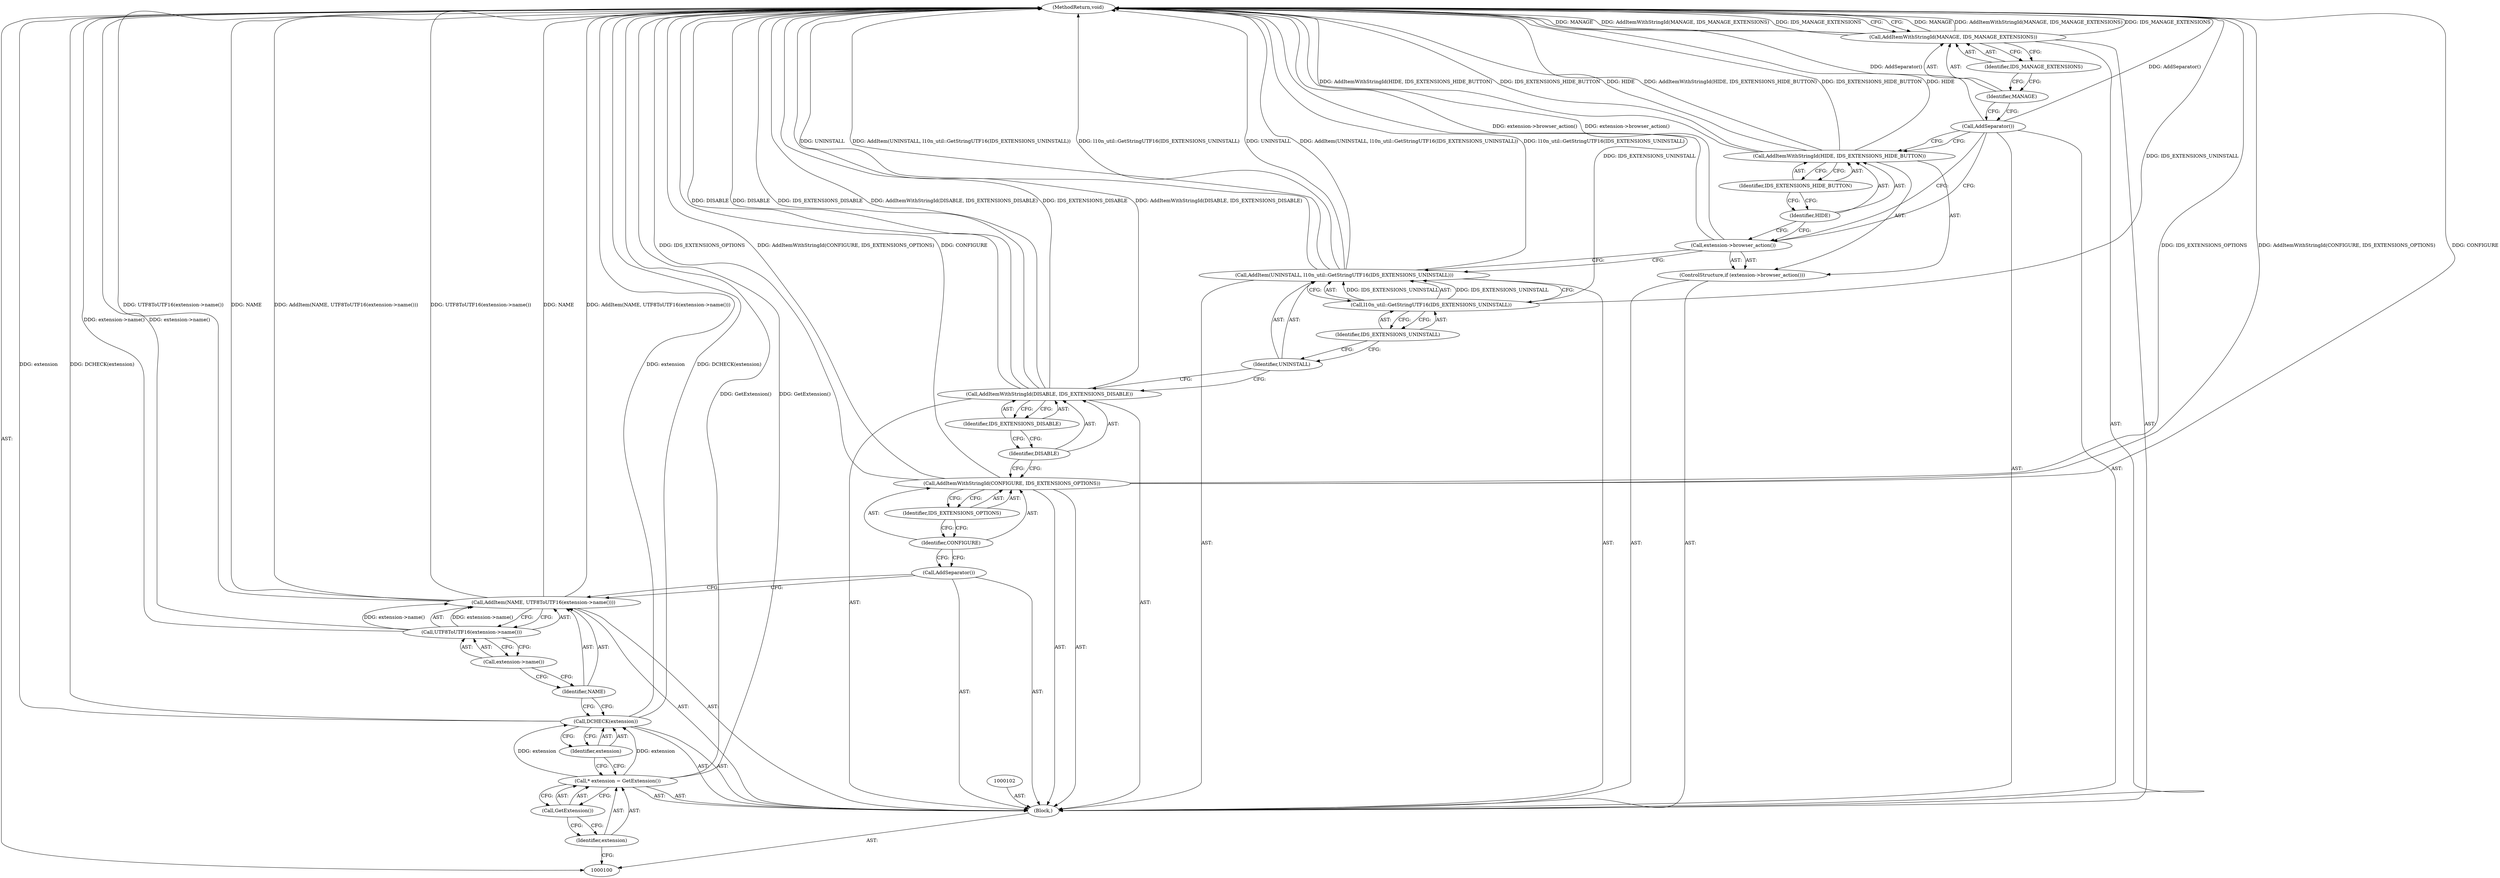 digraph "0_Chrome_6b5f83842b5edb5d4bd6684b196b3630c6769731" {
"1000132" [label="(MethodReturn,void)"];
"1000101" [label="(Block,)"];
"1000120" [label="(Identifier,UNINSTALL)"];
"1000119" [label="(Call,AddItem(UNINSTALL, l10n_util::GetStringUTF16(IDS_EXTENSIONS_UNINSTALL)))"];
"1000121" [label="(Call,l10n_util::GetStringUTF16(IDS_EXTENSIONS_UNINSTALL))"];
"1000122" [label="(Identifier,IDS_EXTENSIONS_UNINSTALL)"];
"1000123" [label="(ControlStructure,if (extension->browser_action()))"];
"1000124" [label="(Call,extension->browser_action())"];
"1000126" [label="(Identifier,HIDE)"];
"1000127" [label="(Identifier,IDS_EXTENSIONS_HIDE_BUTTON)"];
"1000125" [label="(Call,AddItemWithStringId(HIDE, IDS_EXTENSIONS_HIDE_BUTTON))"];
"1000128" [label="(Call,AddSeparator())"];
"1000129" [label="(Call,AddItemWithStringId(MANAGE, IDS_MANAGE_EXTENSIONS))"];
"1000130" [label="(Identifier,MANAGE)"];
"1000131" [label="(Identifier,IDS_MANAGE_EXTENSIONS)"];
"1000103" [label="(Call,* extension = GetExtension())"];
"1000104" [label="(Identifier,extension)"];
"1000105" [label="(Call,GetExtension())"];
"1000106" [label="(Call,DCHECK(extension))"];
"1000107" [label="(Identifier,extension)"];
"1000109" [label="(Identifier,NAME)"];
"1000110" [label="(Call,UTF8ToUTF16(extension->name()))"];
"1000108" [label="(Call,AddItem(NAME, UTF8ToUTF16(extension->name())))"];
"1000111" [label="(Call,extension->name())"];
"1000112" [label="(Call,AddSeparator())"];
"1000114" [label="(Identifier,CONFIGURE)"];
"1000113" [label="(Call,AddItemWithStringId(CONFIGURE, IDS_EXTENSIONS_OPTIONS))"];
"1000115" [label="(Identifier,IDS_EXTENSIONS_OPTIONS)"];
"1000117" [label="(Identifier,DISABLE)"];
"1000116" [label="(Call,AddItemWithStringId(DISABLE, IDS_EXTENSIONS_DISABLE))"];
"1000118" [label="(Identifier,IDS_EXTENSIONS_DISABLE)"];
"1000132" -> "1000100"  [label="AST: "];
"1000132" -> "1000129"  [label="CFG: "];
"1000116" -> "1000132"  [label="DDG: DISABLE"];
"1000116" -> "1000132"  [label="DDG: IDS_EXTENSIONS_DISABLE"];
"1000116" -> "1000132"  [label="DDG: AddItemWithStringId(DISABLE, IDS_EXTENSIONS_DISABLE)"];
"1000125" -> "1000132"  [label="DDG: AddItemWithStringId(HIDE, IDS_EXTENSIONS_HIDE_BUTTON)"];
"1000125" -> "1000132"  [label="DDG: IDS_EXTENSIONS_HIDE_BUTTON"];
"1000125" -> "1000132"  [label="DDG: HIDE"];
"1000108" -> "1000132"  [label="DDG: AddItem(NAME, UTF8ToUTF16(extension->name()))"];
"1000108" -> "1000132"  [label="DDG: UTF8ToUTF16(extension->name())"];
"1000108" -> "1000132"  [label="DDG: NAME"];
"1000106" -> "1000132"  [label="DDG: extension"];
"1000106" -> "1000132"  [label="DDG: DCHECK(extension)"];
"1000103" -> "1000132"  [label="DDG: GetExtension()"];
"1000113" -> "1000132"  [label="DDG: CONFIGURE"];
"1000113" -> "1000132"  [label="DDG: IDS_EXTENSIONS_OPTIONS"];
"1000113" -> "1000132"  [label="DDG: AddItemWithStringId(CONFIGURE, IDS_EXTENSIONS_OPTIONS)"];
"1000121" -> "1000132"  [label="DDG: IDS_EXTENSIONS_UNINSTALL"];
"1000128" -> "1000132"  [label="DDG: AddSeparator()"];
"1000119" -> "1000132"  [label="DDG: AddItem(UNINSTALL, l10n_util::GetStringUTF16(IDS_EXTENSIONS_UNINSTALL))"];
"1000119" -> "1000132"  [label="DDG: l10n_util::GetStringUTF16(IDS_EXTENSIONS_UNINSTALL)"];
"1000119" -> "1000132"  [label="DDG: UNINSTALL"];
"1000129" -> "1000132"  [label="DDG: MANAGE"];
"1000129" -> "1000132"  [label="DDG: AddItemWithStringId(MANAGE, IDS_MANAGE_EXTENSIONS)"];
"1000129" -> "1000132"  [label="DDG: IDS_MANAGE_EXTENSIONS"];
"1000110" -> "1000132"  [label="DDG: extension->name()"];
"1000124" -> "1000132"  [label="DDG: extension->browser_action()"];
"1000101" -> "1000100"  [label="AST: "];
"1000102" -> "1000101"  [label="AST: "];
"1000103" -> "1000101"  [label="AST: "];
"1000106" -> "1000101"  [label="AST: "];
"1000108" -> "1000101"  [label="AST: "];
"1000112" -> "1000101"  [label="AST: "];
"1000113" -> "1000101"  [label="AST: "];
"1000116" -> "1000101"  [label="AST: "];
"1000119" -> "1000101"  [label="AST: "];
"1000123" -> "1000101"  [label="AST: "];
"1000128" -> "1000101"  [label="AST: "];
"1000129" -> "1000101"  [label="AST: "];
"1000120" -> "1000119"  [label="AST: "];
"1000120" -> "1000116"  [label="CFG: "];
"1000122" -> "1000120"  [label="CFG: "];
"1000119" -> "1000101"  [label="AST: "];
"1000119" -> "1000121"  [label="CFG: "];
"1000120" -> "1000119"  [label="AST: "];
"1000121" -> "1000119"  [label="AST: "];
"1000124" -> "1000119"  [label="CFG: "];
"1000119" -> "1000132"  [label="DDG: AddItem(UNINSTALL, l10n_util::GetStringUTF16(IDS_EXTENSIONS_UNINSTALL))"];
"1000119" -> "1000132"  [label="DDG: l10n_util::GetStringUTF16(IDS_EXTENSIONS_UNINSTALL)"];
"1000119" -> "1000132"  [label="DDG: UNINSTALL"];
"1000121" -> "1000119"  [label="DDG: IDS_EXTENSIONS_UNINSTALL"];
"1000121" -> "1000119"  [label="AST: "];
"1000121" -> "1000122"  [label="CFG: "];
"1000122" -> "1000121"  [label="AST: "];
"1000119" -> "1000121"  [label="CFG: "];
"1000121" -> "1000132"  [label="DDG: IDS_EXTENSIONS_UNINSTALL"];
"1000121" -> "1000119"  [label="DDG: IDS_EXTENSIONS_UNINSTALL"];
"1000122" -> "1000121"  [label="AST: "];
"1000122" -> "1000120"  [label="CFG: "];
"1000121" -> "1000122"  [label="CFG: "];
"1000123" -> "1000101"  [label="AST: "];
"1000124" -> "1000123"  [label="AST: "];
"1000125" -> "1000123"  [label="AST: "];
"1000124" -> "1000123"  [label="AST: "];
"1000124" -> "1000119"  [label="CFG: "];
"1000126" -> "1000124"  [label="CFG: "];
"1000128" -> "1000124"  [label="CFG: "];
"1000124" -> "1000132"  [label="DDG: extension->browser_action()"];
"1000126" -> "1000125"  [label="AST: "];
"1000126" -> "1000124"  [label="CFG: "];
"1000127" -> "1000126"  [label="CFG: "];
"1000127" -> "1000125"  [label="AST: "];
"1000127" -> "1000126"  [label="CFG: "];
"1000125" -> "1000127"  [label="CFG: "];
"1000125" -> "1000123"  [label="AST: "];
"1000125" -> "1000127"  [label="CFG: "];
"1000126" -> "1000125"  [label="AST: "];
"1000127" -> "1000125"  [label="AST: "];
"1000128" -> "1000125"  [label="CFG: "];
"1000125" -> "1000132"  [label="DDG: AddItemWithStringId(HIDE, IDS_EXTENSIONS_HIDE_BUTTON)"];
"1000125" -> "1000132"  [label="DDG: IDS_EXTENSIONS_HIDE_BUTTON"];
"1000125" -> "1000132"  [label="DDG: HIDE"];
"1000128" -> "1000101"  [label="AST: "];
"1000128" -> "1000125"  [label="CFG: "];
"1000128" -> "1000124"  [label="CFG: "];
"1000130" -> "1000128"  [label="CFG: "];
"1000128" -> "1000132"  [label="DDG: AddSeparator()"];
"1000129" -> "1000101"  [label="AST: "];
"1000129" -> "1000131"  [label="CFG: "];
"1000130" -> "1000129"  [label="AST: "];
"1000131" -> "1000129"  [label="AST: "];
"1000132" -> "1000129"  [label="CFG: "];
"1000129" -> "1000132"  [label="DDG: MANAGE"];
"1000129" -> "1000132"  [label="DDG: AddItemWithStringId(MANAGE, IDS_MANAGE_EXTENSIONS)"];
"1000129" -> "1000132"  [label="DDG: IDS_MANAGE_EXTENSIONS"];
"1000130" -> "1000129"  [label="AST: "];
"1000130" -> "1000128"  [label="CFG: "];
"1000131" -> "1000130"  [label="CFG: "];
"1000131" -> "1000129"  [label="AST: "];
"1000131" -> "1000130"  [label="CFG: "];
"1000129" -> "1000131"  [label="CFG: "];
"1000103" -> "1000101"  [label="AST: "];
"1000103" -> "1000105"  [label="CFG: "];
"1000104" -> "1000103"  [label="AST: "];
"1000105" -> "1000103"  [label="AST: "];
"1000107" -> "1000103"  [label="CFG: "];
"1000103" -> "1000132"  [label="DDG: GetExtension()"];
"1000103" -> "1000106"  [label="DDG: extension"];
"1000104" -> "1000103"  [label="AST: "];
"1000104" -> "1000100"  [label="CFG: "];
"1000105" -> "1000104"  [label="CFG: "];
"1000105" -> "1000103"  [label="AST: "];
"1000105" -> "1000104"  [label="CFG: "];
"1000103" -> "1000105"  [label="CFG: "];
"1000106" -> "1000101"  [label="AST: "];
"1000106" -> "1000107"  [label="CFG: "];
"1000107" -> "1000106"  [label="AST: "];
"1000109" -> "1000106"  [label="CFG: "];
"1000106" -> "1000132"  [label="DDG: extension"];
"1000106" -> "1000132"  [label="DDG: DCHECK(extension)"];
"1000103" -> "1000106"  [label="DDG: extension"];
"1000107" -> "1000106"  [label="AST: "];
"1000107" -> "1000103"  [label="CFG: "];
"1000106" -> "1000107"  [label="CFG: "];
"1000109" -> "1000108"  [label="AST: "];
"1000109" -> "1000106"  [label="CFG: "];
"1000111" -> "1000109"  [label="CFG: "];
"1000110" -> "1000108"  [label="AST: "];
"1000110" -> "1000111"  [label="CFG: "];
"1000111" -> "1000110"  [label="AST: "];
"1000108" -> "1000110"  [label="CFG: "];
"1000110" -> "1000132"  [label="DDG: extension->name()"];
"1000110" -> "1000108"  [label="DDG: extension->name()"];
"1000108" -> "1000101"  [label="AST: "];
"1000108" -> "1000110"  [label="CFG: "];
"1000109" -> "1000108"  [label="AST: "];
"1000110" -> "1000108"  [label="AST: "];
"1000112" -> "1000108"  [label="CFG: "];
"1000108" -> "1000132"  [label="DDG: AddItem(NAME, UTF8ToUTF16(extension->name()))"];
"1000108" -> "1000132"  [label="DDG: UTF8ToUTF16(extension->name())"];
"1000108" -> "1000132"  [label="DDG: NAME"];
"1000110" -> "1000108"  [label="DDG: extension->name()"];
"1000111" -> "1000110"  [label="AST: "];
"1000111" -> "1000109"  [label="CFG: "];
"1000110" -> "1000111"  [label="CFG: "];
"1000112" -> "1000101"  [label="AST: "];
"1000112" -> "1000108"  [label="CFG: "];
"1000114" -> "1000112"  [label="CFG: "];
"1000114" -> "1000113"  [label="AST: "];
"1000114" -> "1000112"  [label="CFG: "];
"1000115" -> "1000114"  [label="CFG: "];
"1000113" -> "1000101"  [label="AST: "];
"1000113" -> "1000115"  [label="CFG: "];
"1000114" -> "1000113"  [label="AST: "];
"1000115" -> "1000113"  [label="AST: "];
"1000117" -> "1000113"  [label="CFG: "];
"1000113" -> "1000132"  [label="DDG: CONFIGURE"];
"1000113" -> "1000132"  [label="DDG: IDS_EXTENSIONS_OPTIONS"];
"1000113" -> "1000132"  [label="DDG: AddItemWithStringId(CONFIGURE, IDS_EXTENSIONS_OPTIONS)"];
"1000115" -> "1000113"  [label="AST: "];
"1000115" -> "1000114"  [label="CFG: "];
"1000113" -> "1000115"  [label="CFG: "];
"1000117" -> "1000116"  [label="AST: "];
"1000117" -> "1000113"  [label="CFG: "];
"1000118" -> "1000117"  [label="CFG: "];
"1000116" -> "1000101"  [label="AST: "];
"1000116" -> "1000118"  [label="CFG: "];
"1000117" -> "1000116"  [label="AST: "];
"1000118" -> "1000116"  [label="AST: "];
"1000120" -> "1000116"  [label="CFG: "];
"1000116" -> "1000132"  [label="DDG: DISABLE"];
"1000116" -> "1000132"  [label="DDG: IDS_EXTENSIONS_DISABLE"];
"1000116" -> "1000132"  [label="DDG: AddItemWithStringId(DISABLE, IDS_EXTENSIONS_DISABLE)"];
"1000118" -> "1000116"  [label="AST: "];
"1000118" -> "1000117"  [label="CFG: "];
"1000116" -> "1000118"  [label="CFG: "];
}
